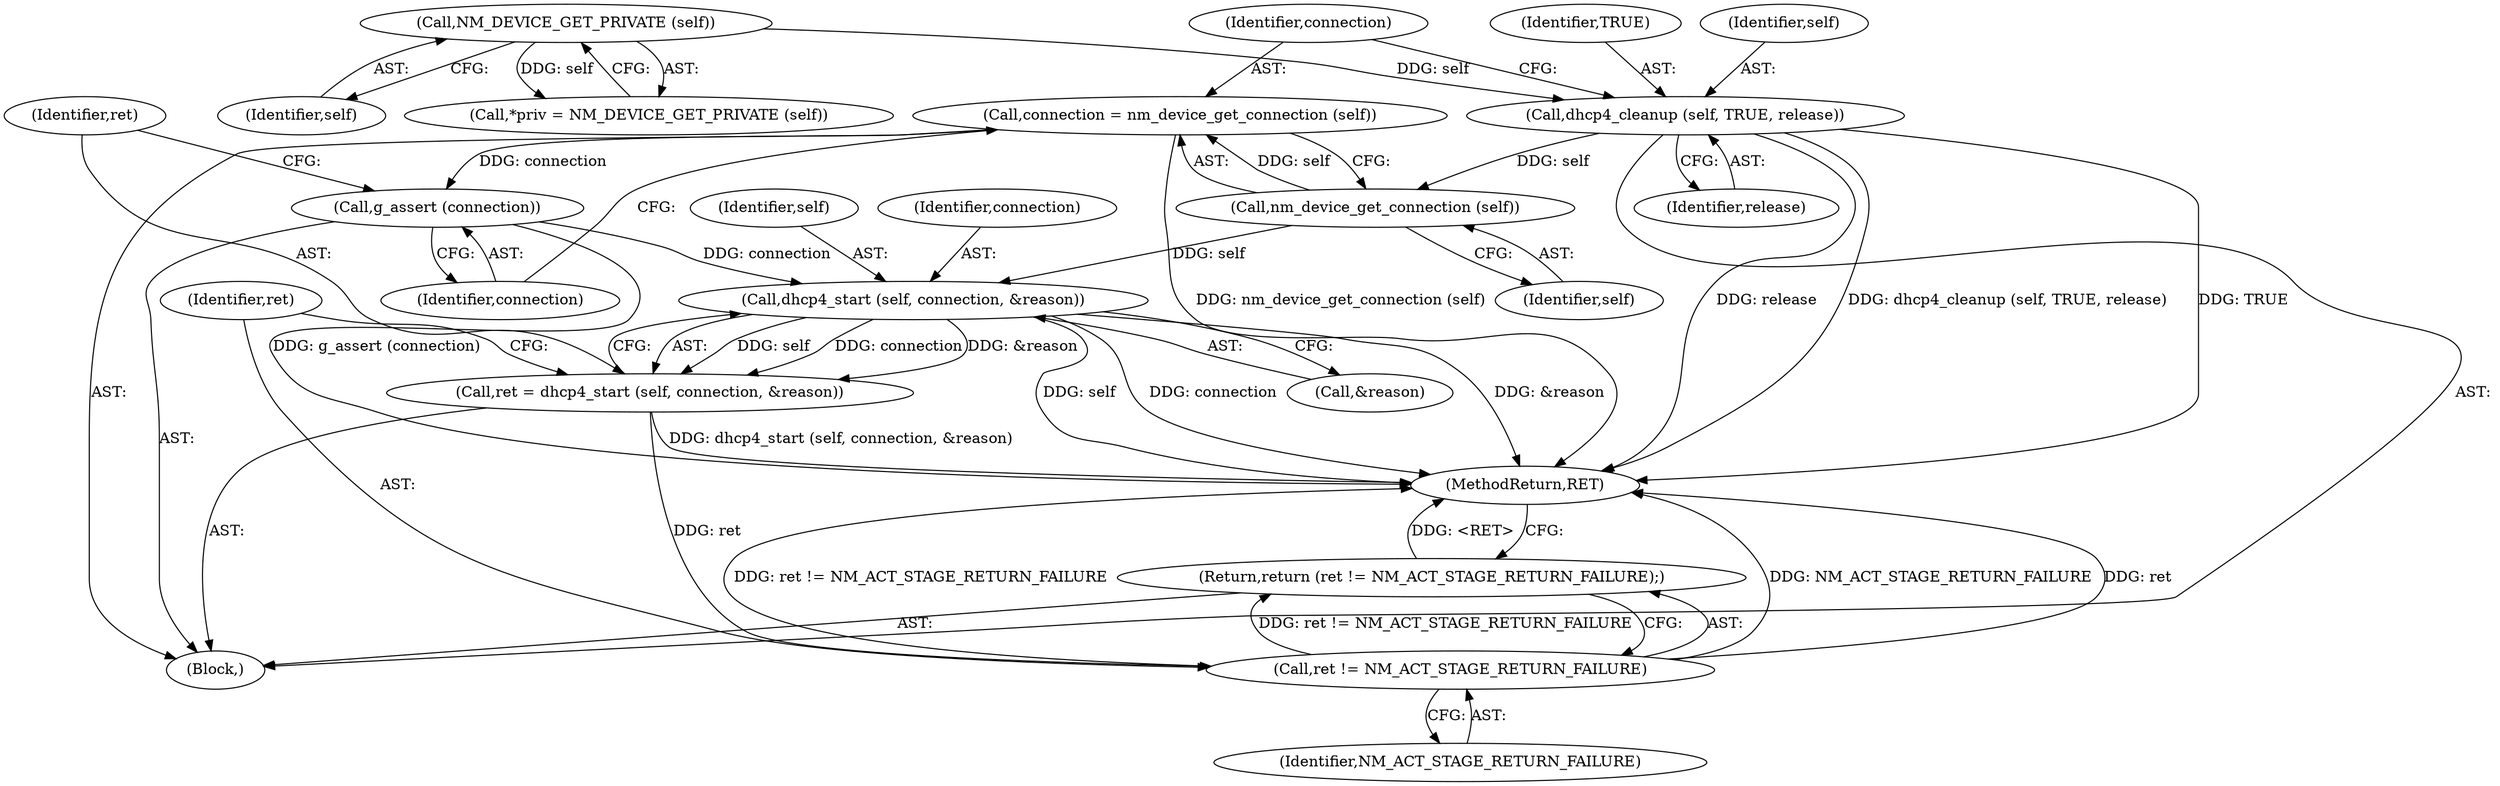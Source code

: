 digraph "0_NetworkManager_d5fc88e573fa58b93034b04d35a2454f5d28cad9@API" {
"1005370" [label="(Call,connection = nm_device_get_connection (self))"];
"1005372" [label="(Call,nm_device_get_connection (self))"];
"1005366" [label="(Call,dhcp4_cleanup (self, TRUE, release))"];
"1005351" [label="(Call,NM_DEVICE_GET_PRIVATE (self))"];
"1005374" [label="(Call,g_assert (connection))"];
"1005378" [label="(Call,dhcp4_start (self, connection, &reason))"];
"1005376" [label="(Call,ret = dhcp4_start (self, connection, &reason))"];
"1005384" [label="(Call,ret != NM_ACT_STAGE_RETURN_FAILURE)"];
"1005383" [label="(Return,return (ret != NM_ACT_STAGE_RETURN_FAILURE);)"];
"1005373" [label="(Identifier,self)"];
"1005366" [label="(Call,dhcp4_cleanup (self, TRUE, release))"];
"1005381" [label="(Call,&reason)"];
"1005370" [label="(Call,connection = nm_device_get_connection (self))"];
"1005379" [label="(Identifier,self)"];
"1005380" [label="(Identifier,connection)"];
"1005369" [label="(Identifier,release)"];
"1005367" [label="(Identifier,self)"];
"1005374" [label="(Call,g_assert (connection))"];
"1005383" [label="(Return,return (ret != NM_ACT_STAGE_RETURN_FAILURE);)"];
"1005375" [label="(Identifier,connection)"];
"1005347" [label="(Block,)"];
"1005386" [label="(Identifier,NM_ACT_STAGE_RETURN_FAILURE)"];
"1005349" [label="(Call,*priv = NM_DEVICE_GET_PRIVATE (self))"];
"1005351" [label="(Call,NM_DEVICE_GET_PRIVATE (self))"];
"1005372" [label="(Call,nm_device_get_connection (self))"];
"1005378" [label="(Call,dhcp4_start (self, connection, &reason))"];
"1005371" [label="(Identifier,connection)"];
"1007368" [label="(MethodReturn,RET)"];
"1005384" [label="(Call,ret != NM_ACT_STAGE_RETURN_FAILURE)"];
"1005385" [label="(Identifier,ret)"];
"1005377" [label="(Identifier,ret)"];
"1005368" [label="(Identifier,TRUE)"];
"1005352" [label="(Identifier,self)"];
"1005376" [label="(Call,ret = dhcp4_start (self, connection, &reason))"];
"1005370" -> "1005347"  [label="AST: "];
"1005370" -> "1005372"  [label="CFG: "];
"1005371" -> "1005370"  [label="AST: "];
"1005372" -> "1005370"  [label="AST: "];
"1005375" -> "1005370"  [label="CFG: "];
"1005370" -> "1007368"  [label="DDG: nm_device_get_connection (self)"];
"1005372" -> "1005370"  [label="DDG: self"];
"1005370" -> "1005374"  [label="DDG: connection"];
"1005372" -> "1005373"  [label="CFG: "];
"1005373" -> "1005372"  [label="AST: "];
"1005366" -> "1005372"  [label="DDG: self"];
"1005372" -> "1005378"  [label="DDG: self"];
"1005366" -> "1005347"  [label="AST: "];
"1005366" -> "1005369"  [label="CFG: "];
"1005367" -> "1005366"  [label="AST: "];
"1005368" -> "1005366"  [label="AST: "];
"1005369" -> "1005366"  [label="AST: "];
"1005371" -> "1005366"  [label="CFG: "];
"1005366" -> "1007368"  [label="DDG: release"];
"1005366" -> "1007368"  [label="DDG: dhcp4_cleanup (self, TRUE, release)"];
"1005366" -> "1007368"  [label="DDG: TRUE"];
"1005351" -> "1005366"  [label="DDG: self"];
"1005351" -> "1005349"  [label="AST: "];
"1005351" -> "1005352"  [label="CFG: "];
"1005352" -> "1005351"  [label="AST: "];
"1005349" -> "1005351"  [label="CFG: "];
"1005351" -> "1005349"  [label="DDG: self"];
"1005374" -> "1005347"  [label="AST: "];
"1005374" -> "1005375"  [label="CFG: "];
"1005375" -> "1005374"  [label="AST: "];
"1005377" -> "1005374"  [label="CFG: "];
"1005374" -> "1007368"  [label="DDG: g_assert (connection)"];
"1005374" -> "1005378"  [label="DDG: connection"];
"1005378" -> "1005376"  [label="AST: "];
"1005378" -> "1005381"  [label="CFG: "];
"1005379" -> "1005378"  [label="AST: "];
"1005380" -> "1005378"  [label="AST: "];
"1005381" -> "1005378"  [label="AST: "];
"1005376" -> "1005378"  [label="CFG: "];
"1005378" -> "1007368"  [label="DDG: &reason"];
"1005378" -> "1007368"  [label="DDG: self"];
"1005378" -> "1007368"  [label="DDG: connection"];
"1005378" -> "1005376"  [label="DDG: self"];
"1005378" -> "1005376"  [label="DDG: connection"];
"1005378" -> "1005376"  [label="DDG: &reason"];
"1005376" -> "1005347"  [label="AST: "];
"1005377" -> "1005376"  [label="AST: "];
"1005385" -> "1005376"  [label="CFG: "];
"1005376" -> "1007368"  [label="DDG: dhcp4_start (self, connection, &reason)"];
"1005376" -> "1005384"  [label="DDG: ret"];
"1005384" -> "1005383"  [label="AST: "];
"1005384" -> "1005386"  [label="CFG: "];
"1005385" -> "1005384"  [label="AST: "];
"1005386" -> "1005384"  [label="AST: "];
"1005383" -> "1005384"  [label="CFG: "];
"1005384" -> "1007368"  [label="DDG: ret != NM_ACT_STAGE_RETURN_FAILURE"];
"1005384" -> "1007368"  [label="DDG: NM_ACT_STAGE_RETURN_FAILURE"];
"1005384" -> "1007368"  [label="DDG: ret"];
"1005384" -> "1005383"  [label="DDG: ret != NM_ACT_STAGE_RETURN_FAILURE"];
"1005383" -> "1005347"  [label="AST: "];
"1007368" -> "1005383"  [label="CFG: "];
"1005383" -> "1007368"  [label="DDG: <RET>"];
}
